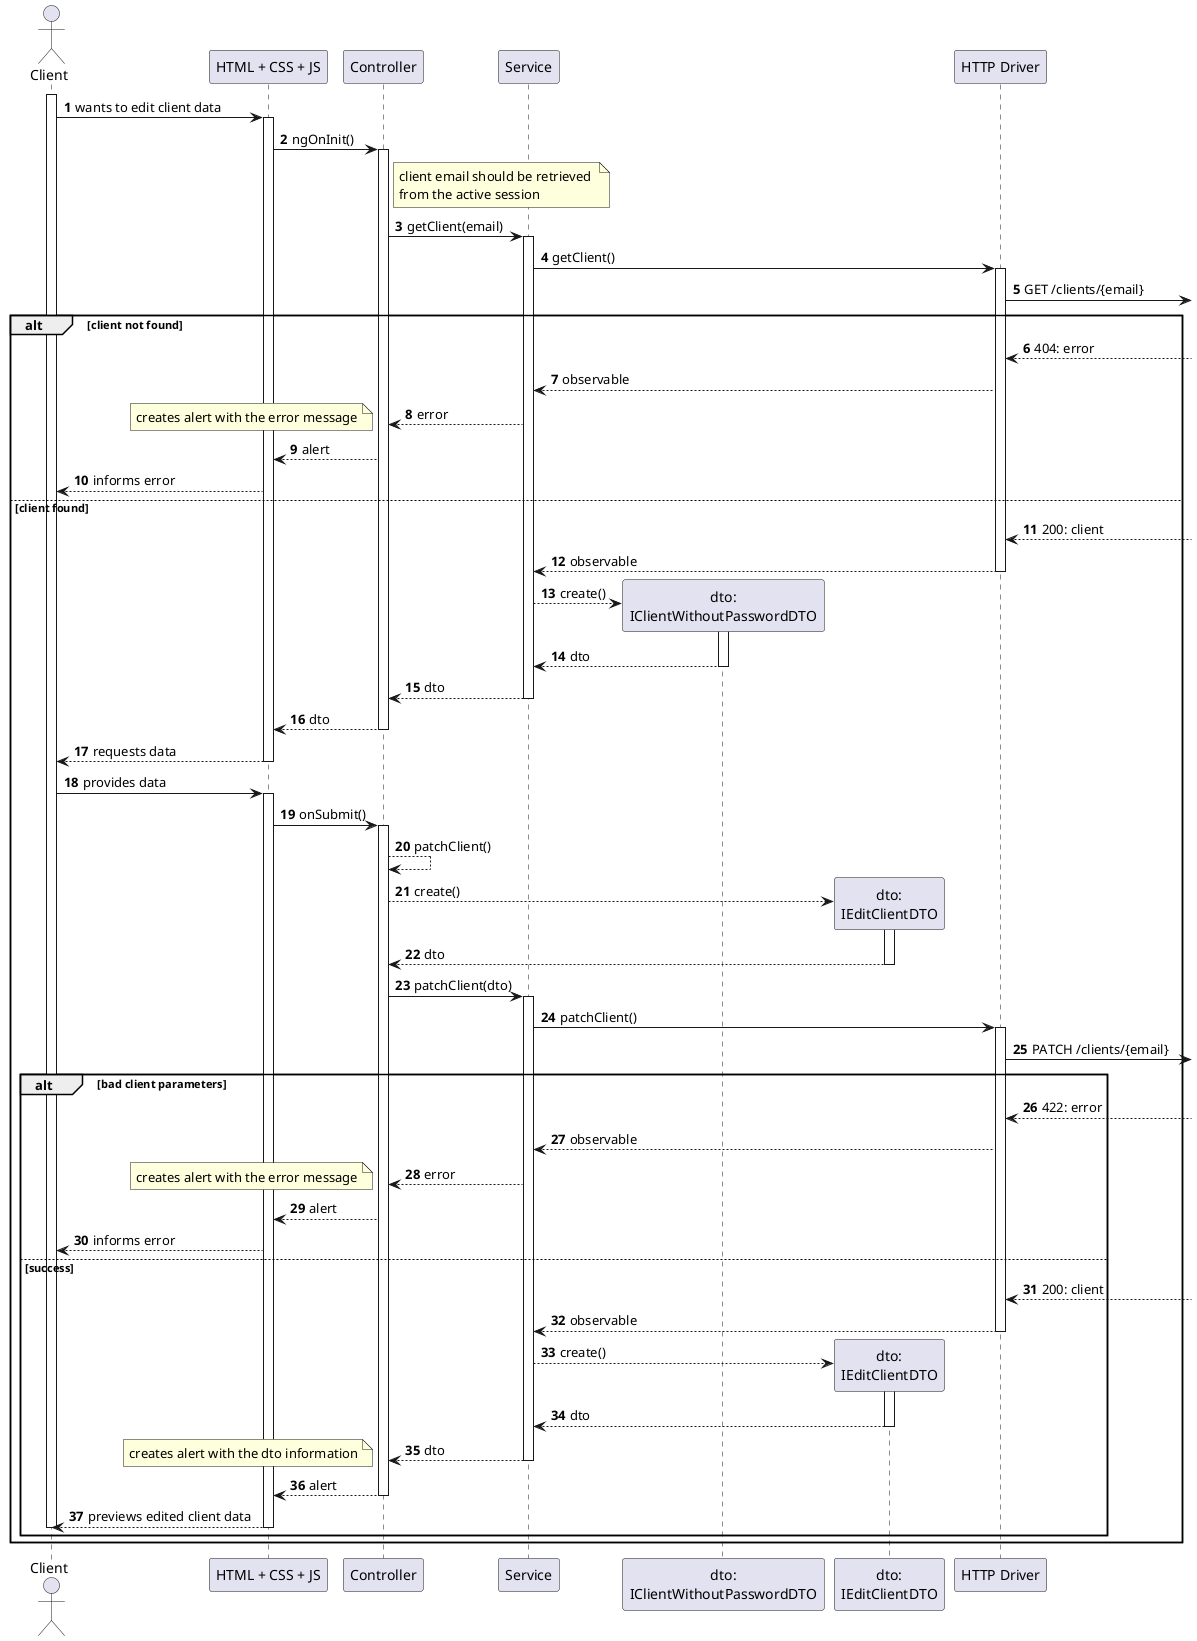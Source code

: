 @startuml
autonumber

actor "Client" as usr

participant "HTML + CSS + JS" as view
participant "Controller" as ctrl

participant "Service" as svc

participant "dto:\nIClientWithoutPasswordDTO" as cp_dto
participant "dto:\nIEditClientDTO" as ec_dto

participant "HTTP Driver" as http

activate usr
    usr -> view : wants to edit client data
    activate view
        view -> ctrl : ngOnInit()
        activate ctrl
        note right of ctrl : client email should be retrieved \nfrom the active session
            ctrl -> svc : getClient(email)
            activate svc
                svc -> http : getClient()
                activate http
                    http ->] : GET /clients/{email}
alt client not found
                    http <--] : 404: error
                    http --> svc : observable
                    svc --> ctrl : error
                    note left : creates alert with the error message
                    ctrl --> view : alert
                    view --> usr : informs error
else client found
                    http <--] : 200: client
                    http --> svc : observable
                deactivate http
                svc --> cp_dto** : create()
                activate cp_dto
                    cp_dto --> svc : dto
                deactivate cp_dto
                svc --> ctrl : dto
            deactivate svc
            ctrl --> view : dto
        deactivate ctrl
        view --> usr : requests data
    deactivate view

    usr -> view : provides data
    activate view
        view -> ctrl : onSubmit()
        activate ctrl
            ctrl --> ctrl : patchClient()
            ctrl --> ec_dto** : create()
            activate ec_dto
            ec_dto --> ctrl : dto
            deactivate ec_dto

            ctrl -> svc : patchClient(dto)
            activate svc
                svc -> http : patchClient()
                activate http
                    http ->] : PATCH /clients/{email}
alt bad client parameters
                    http <--] : 422: error
                    http --> svc : observable
                    svc --> ctrl : error
                    note left : creates alert with the error message
                    ctrl --> view : alert
                    view --> usr : informs error
else success
                    http <--] : 200: client
                    http --> svc : observable
                deactivate http

                svc --> ec_dto** : create()
                activate ec_dto
                    ec_dto --> svc : dto
                deactivate ec_dto

                svc --> ctrl : dto
            deactivate svc
            note left : creates alert with the dto information
            ctrl --> view : alert
        deactivate ctrl
        view --> usr : previews edited client data
    deactivate view
deactivate usr
end
end
@enduml
